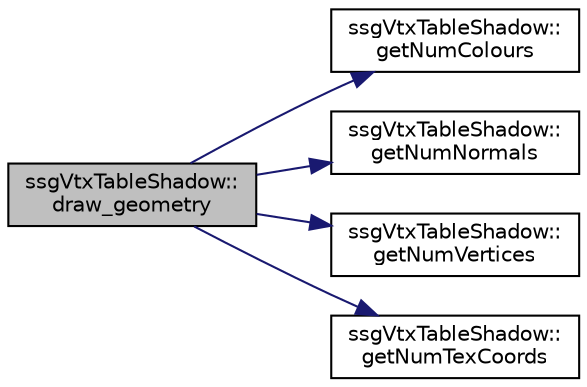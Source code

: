 digraph "ssgVtxTableShadow::draw_geometry"
{
  edge [fontname="Helvetica",fontsize="10",labelfontname="Helvetica",labelfontsize="10"];
  node [fontname="Helvetica",fontsize="10",shape=record];
  rankdir="LR";
  Node1 [label="ssgVtxTableShadow::\ldraw_geometry",height=0.2,width=0.4,color="black", fillcolor="grey75", style="filled", fontcolor="black"];
  Node1 -> Node2 [color="midnightblue",fontsize="10",style="solid",fontname="Helvetica"];
  Node2 [label="ssgVtxTableShadow::\lgetNumColours",height=0.2,width=0.4,color="black", fillcolor="white", style="filled",URL="$classssg_vtx_table_shadow.html#a3c850518acc1a8d9e04d4a032847e48e"];
  Node1 -> Node3 [color="midnightblue",fontsize="10",style="solid",fontname="Helvetica"];
  Node3 [label="ssgVtxTableShadow::\lgetNumNormals",height=0.2,width=0.4,color="black", fillcolor="white", style="filled",URL="$classssg_vtx_table_shadow.html#a9a5fa217dfba12ee1487c03f1e1711a3"];
  Node1 -> Node4 [color="midnightblue",fontsize="10",style="solid",fontname="Helvetica"];
  Node4 [label="ssgVtxTableShadow::\lgetNumVertices",height=0.2,width=0.4,color="black", fillcolor="white", style="filled",URL="$classssg_vtx_table_shadow.html#addb4838b8e80ea04399acacd74959d34"];
  Node1 -> Node5 [color="midnightblue",fontsize="10",style="solid",fontname="Helvetica"];
  Node5 [label="ssgVtxTableShadow::\lgetNumTexCoords",height=0.2,width=0.4,color="black", fillcolor="white", style="filled",URL="$classssg_vtx_table_shadow.html#afbf8f0832411097ee27577183920c37c"];
}
